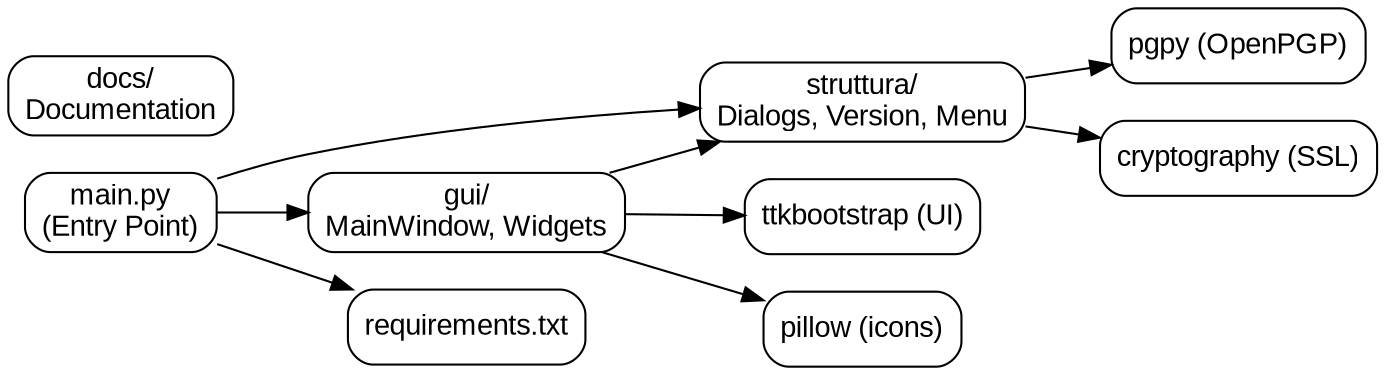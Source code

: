 digraph OpenPGPGUI {
    rankdir=LR;
    node [shape=box, style=rounded, fontname="Arial"];

    MainPy [label="main.py\n(Entry Point)"];
    GUI [label="gui/\nMainWindow, Widgets"];
    Struttura [label="struttura/\nDialogs, Version, Menu"];
    Docs [label="docs/\nDocumentation"];
    Req [label="requirements.txt"];
    PGPY [label="pgpy (OpenPGP)"];
    Crypto [label="cryptography (SSL)"];
    TTK [label="ttkbootstrap (UI)"];
    Pillow [label="pillow (icons)"];

    MainPy -> GUI;
    MainPy -> Struttura;
    MainPy -> Req;
    GUI -> TTK;
    GUI -> Pillow;
    GUI -> Struttura;
    Struttura -> PGPY;
    Struttura -> Crypto;
    Docs;
}
